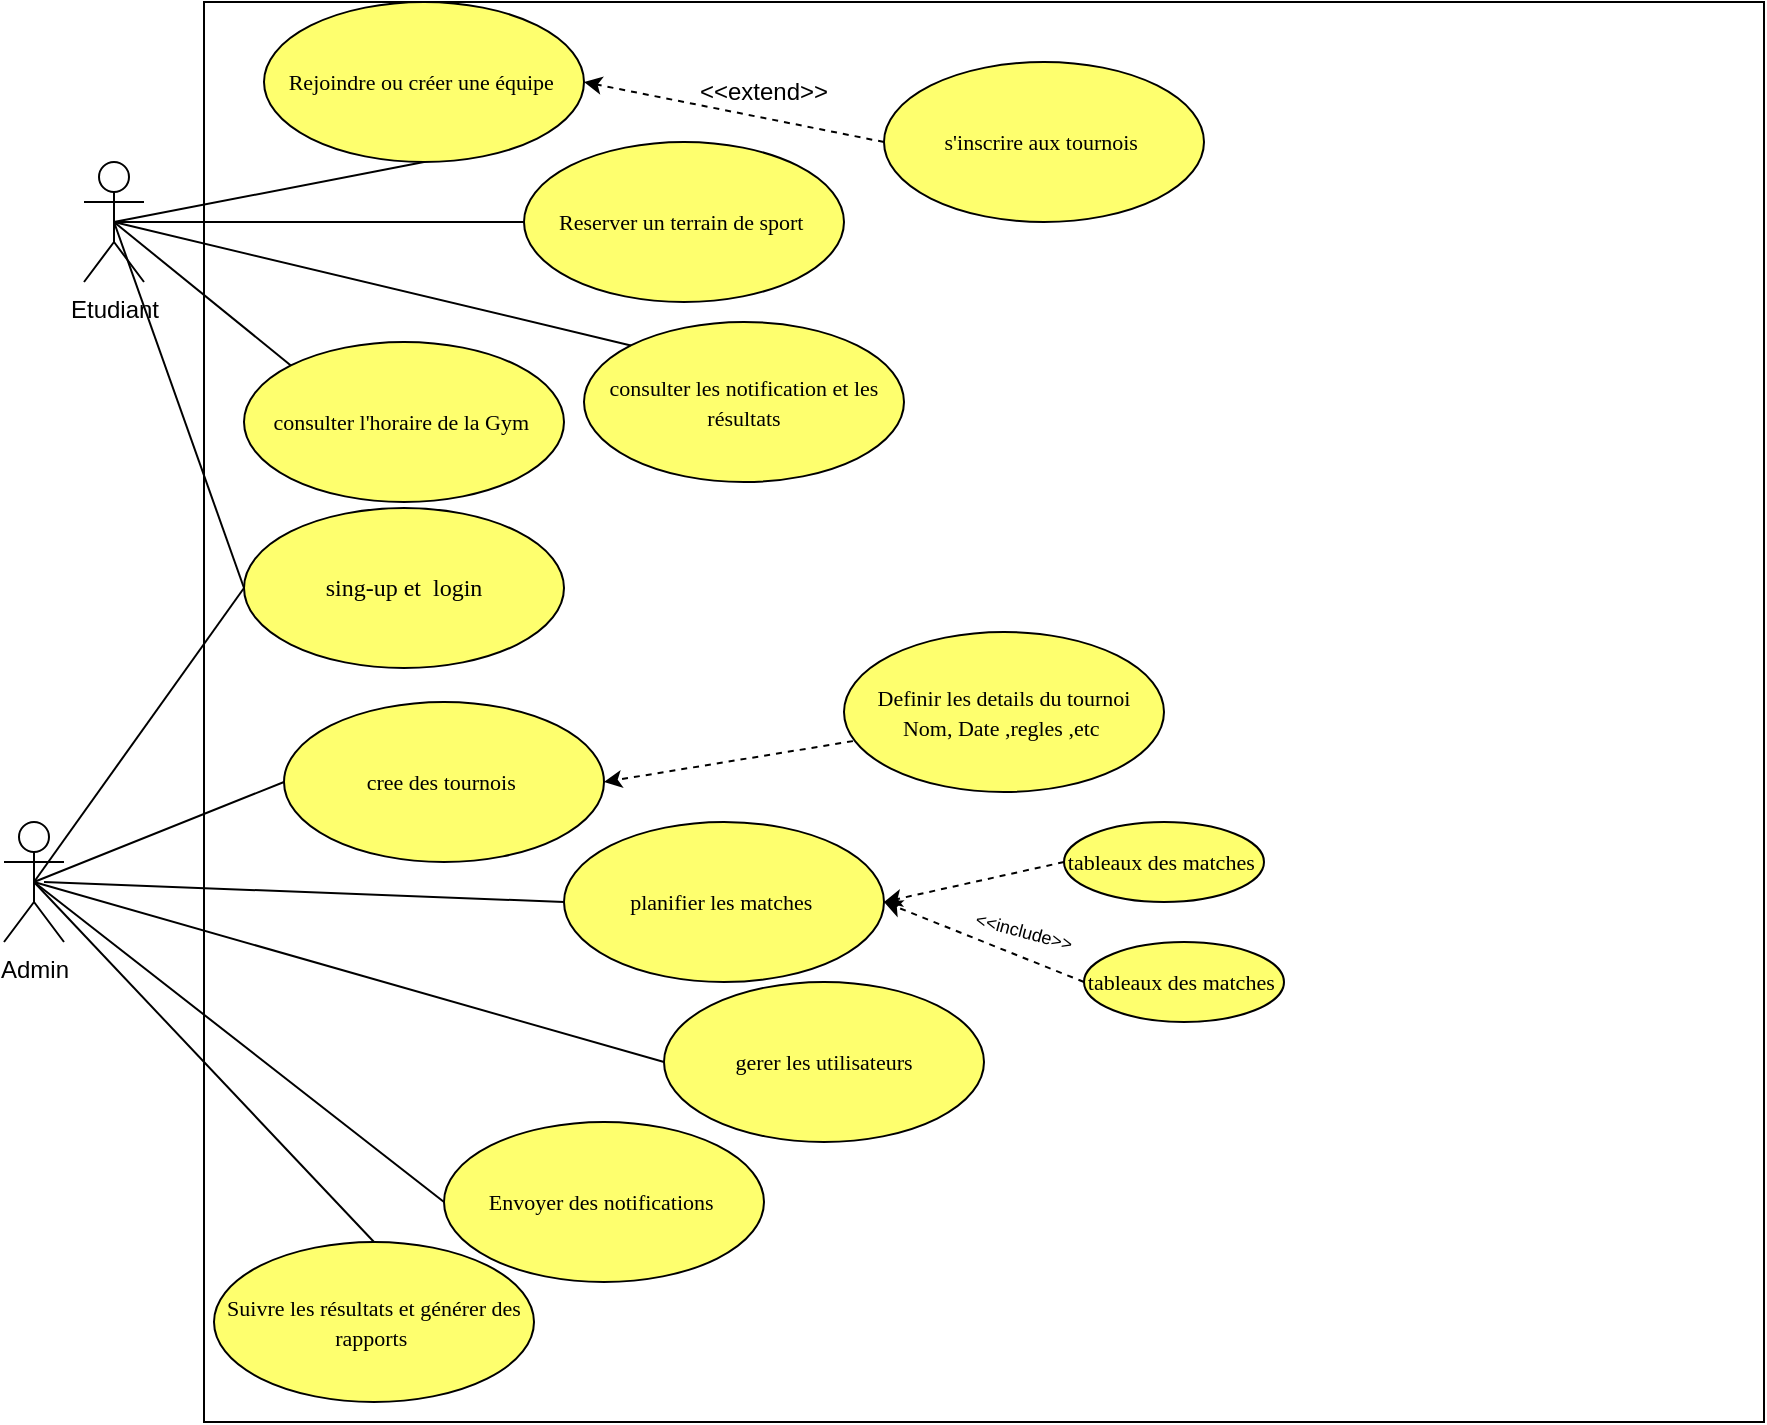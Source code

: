 <mxfile version="26.2.8">
  <diagram name="Page-1" id="tiOms8ojayN8P2vqhsEq">
    <mxGraphModel dx="166" dy="274" grid="1" gridSize="10" guides="1" tooltips="1" connect="1" arrows="1" fold="1" page="1" pageScale="1" pageWidth="850" pageHeight="1100" math="0" shadow="0">
      <root>
        <mxCell id="0" />
        <mxCell id="1" parent="0" />
        <mxCell id="LGXMGJKiU1Zz_yJa5Haz-1" value="Etudiant" style="shape=umlActor;verticalLabelPosition=bottom;verticalAlign=top;html=1;outlineConnect=0;" vertex="1" parent="1">
          <mxGeometry x="200" y="180" width="30" height="60" as="geometry" />
        </mxCell>
        <mxCell id="LGXMGJKiU1Zz_yJa5Haz-3" value="Admin" style="shape=umlActor;verticalLabelPosition=bottom;verticalAlign=top;html=1;outlineConnect=0;" vertex="1" parent="1">
          <mxGeometry x="160" y="510" width="30" height="60" as="geometry" />
        </mxCell>
        <mxCell id="LGXMGJKiU1Zz_yJa5Haz-6" value="" style="rounded=0;whiteSpace=wrap;html=1;fillColor=none;" vertex="1" parent="1">
          <mxGeometry x="260" y="100" width="780" height="710" as="geometry" />
        </mxCell>
        <mxCell id="LGXMGJKiU1Zz_yJa5Haz-7" value="&lt;font style=&quot;font-size: 11px;&quot; face=&quot;Georgia&quot;&gt;s&#39;inscrire aux tournois&amp;nbsp;&lt;/font&gt;" style="ellipse;whiteSpace=wrap;html=1;fillColor=#FEFF6E;" vertex="1" parent="1">
          <mxGeometry x="600" y="130" width="160" height="80" as="geometry" />
        </mxCell>
        <mxCell id="LGXMGJKiU1Zz_yJa5Haz-9" value="&lt;font style=&quot;font-size: 11px;&quot; face=&quot;Georgia&quot;&gt;Rejoindre ou créer une équipe&amp;nbsp;&lt;/font&gt;" style="ellipse;whiteSpace=wrap;html=1;fillColor=#FEFF6E;" vertex="1" parent="1">
          <mxGeometry x="290" y="100" width="160" height="80" as="geometry" />
        </mxCell>
        <mxCell id="LGXMGJKiU1Zz_yJa5Haz-10" value="&lt;font face=&quot;Georgia&quot;&gt;&lt;span style=&quot;font-size: 11px;&quot;&gt;Reserver un terrain de sport&amp;nbsp;&lt;/span&gt;&lt;/font&gt;" style="ellipse;whiteSpace=wrap;html=1;fillColor=#FEFF6E;" vertex="1" parent="1">
          <mxGeometry x="420" y="170" width="160" height="80" as="geometry" />
        </mxCell>
        <mxCell id="LGXMGJKiU1Zz_yJa5Haz-11" value="&lt;font face=&quot;Georgia&quot;&gt;sing-up et&amp;nbsp; login&lt;/font&gt;" style="ellipse;whiteSpace=wrap;html=1;fillColor=#FEFF6E;" vertex="1" parent="1">
          <mxGeometry x="280" y="353" width="160" height="80" as="geometry" />
        </mxCell>
        <mxCell id="LGXMGJKiU1Zz_yJa5Haz-12" value="&lt;font face=&quot;Georgia&quot;&gt;&lt;span style=&quot;font-size: 11px;&quot;&gt;consulter les notification et les résultats&lt;/span&gt;&lt;/font&gt;" style="ellipse;whiteSpace=wrap;html=1;fillColor=#FEFF6E;" vertex="1" parent="1">
          <mxGeometry x="450" y="260" width="160" height="80" as="geometry" />
        </mxCell>
        <mxCell id="LGXMGJKiU1Zz_yJa5Haz-14" value="&lt;font face=&quot;Georgia&quot;&gt;&lt;span style=&quot;font-size: 11px;&quot;&gt;consulter l&#39;horaire de la Gym&amp;nbsp;&lt;/span&gt;&lt;/font&gt;" style="ellipse;whiteSpace=wrap;html=1;fillColor=#FEFF6E;" vertex="1" parent="1">
          <mxGeometry x="280" y="270" width="160" height="80" as="geometry" />
        </mxCell>
        <mxCell id="LGXMGJKiU1Zz_yJa5Haz-16" value="&lt;font face=&quot;Georgia&quot;&gt;&lt;span style=&quot;font-size: 11px;&quot;&gt;cree des tournois&amp;nbsp;&lt;/span&gt;&lt;/font&gt;" style="ellipse;whiteSpace=wrap;html=1;fillColor=#FEFF6E;" vertex="1" parent="1">
          <mxGeometry x="300" y="450" width="160" height="80" as="geometry" />
        </mxCell>
        <mxCell id="LGXMGJKiU1Zz_yJa5Haz-17" value="&lt;font face=&quot;Georgia&quot;&gt;&lt;span style=&quot;font-size: 11px;&quot;&gt;planifier les matches&amp;nbsp;&lt;/span&gt;&lt;/font&gt;" style="ellipse;whiteSpace=wrap;html=1;fillColor=#FEFF6E;" vertex="1" parent="1">
          <mxGeometry x="440" y="510" width="160" height="80" as="geometry" />
        </mxCell>
        <mxCell id="LGXMGJKiU1Zz_yJa5Haz-18" value="&lt;font face=&quot;Georgia&quot;&gt;&lt;span style=&quot;font-size: 11px;&quot;&gt;gerer les utilisateurs&lt;/span&gt;&lt;/font&gt;" style="ellipse;whiteSpace=wrap;html=1;fillColor=#FEFF6E;" vertex="1" parent="1">
          <mxGeometry x="490" y="590" width="160" height="80" as="geometry" />
        </mxCell>
        <mxCell id="LGXMGJKiU1Zz_yJa5Haz-19" value="&lt;font face=&quot;Georgia&quot;&gt;&lt;span style=&quot;font-size: 11px;&quot;&gt;Envoyer des notifications&amp;nbsp;&lt;/span&gt;&lt;/font&gt;" style="ellipse;whiteSpace=wrap;html=1;fillColor=#FEFF6E;" vertex="1" parent="1">
          <mxGeometry x="380" y="660" width="160" height="80" as="geometry" />
        </mxCell>
        <mxCell id="LGXMGJKiU1Zz_yJa5Haz-20" value="&lt;font face=&quot;Georgia&quot;&gt;&lt;span style=&quot;font-size: 11px;&quot;&gt;Suivre les résultats et générer des rapports&amp;nbsp;&lt;/span&gt;&lt;/font&gt;" style="ellipse;whiteSpace=wrap;html=1;fillColor=#FEFF6E;" vertex="1" parent="1">
          <mxGeometry x="265" y="720" width="160" height="80" as="geometry" />
        </mxCell>
        <mxCell id="LGXMGJKiU1Zz_yJa5Haz-22" value="" style="endArrow=none;html=1;rounded=0;entryX=0.5;entryY=1;entryDx=0;entryDy=0;exitX=0.5;exitY=0.5;exitDx=0;exitDy=0;exitPerimeter=0;" edge="1" parent="1" source="LGXMGJKiU1Zz_yJa5Haz-1" target="LGXMGJKiU1Zz_yJa5Haz-9">
          <mxGeometry width="50" height="50" relative="1" as="geometry">
            <mxPoint x="200" y="320" as="sourcePoint" />
            <mxPoint x="250" y="270" as="targetPoint" />
          </mxGeometry>
        </mxCell>
        <mxCell id="LGXMGJKiU1Zz_yJa5Haz-23" value="" style="endArrow=none;html=1;rounded=0;entryX=0;entryY=0.5;entryDx=0;entryDy=0;exitX=0.5;exitY=0.5;exitDx=0;exitDy=0;exitPerimeter=0;" edge="1" parent="1" source="LGXMGJKiU1Zz_yJa5Haz-1" target="LGXMGJKiU1Zz_yJa5Haz-10">
          <mxGeometry width="50" height="50" relative="1" as="geometry">
            <mxPoint x="225" y="220" as="sourcePoint" />
            <mxPoint x="380" y="190" as="targetPoint" />
          </mxGeometry>
        </mxCell>
        <mxCell id="LGXMGJKiU1Zz_yJa5Haz-24" value="" style="endArrow=none;html=1;rounded=0;entryX=0;entryY=0;entryDx=0;entryDy=0;exitX=0.5;exitY=0.5;exitDx=0;exitDy=0;exitPerimeter=0;" edge="1" parent="1" source="LGXMGJKiU1Zz_yJa5Haz-1" target="LGXMGJKiU1Zz_yJa5Haz-12">
          <mxGeometry width="50" height="50" relative="1" as="geometry">
            <mxPoint x="225" y="220" as="sourcePoint" />
            <mxPoint x="430" y="220" as="targetPoint" />
          </mxGeometry>
        </mxCell>
        <mxCell id="LGXMGJKiU1Zz_yJa5Haz-25" value="" style="endArrow=none;html=1;rounded=0;entryX=0;entryY=0;entryDx=0;entryDy=0;exitX=0.5;exitY=0.5;exitDx=0;exitDy=0;exitPerimeter=0;" edge="1" parent="1" source="LGXMGJKiU1Zz_yJa5Haz-1" target="LGXMGJKiU1Zz_yJa5Haz-14">
          <mxGeometry width="50" height="50" relative="1" as="geometry">
            <mxPoint x="225" y="220" as="sourcePoint" />
            <mxPoint x="483" y="282" as="targetPoint" />
          </mxGeometry>
        </mxCell>
        <mxCell id="LGXMGJKiU1Zz_yJa5Haz-26" value="" style="endArrow=none;html=1;rounded=0;entryX=0;entryY=0.5;entryDx=0;entryDy=0;exitX=0.5;exitY=0.5;exitDx=0;exitDy=0;exitPerimeter=0;" edge="1" parent="1" source="LGXMGJKiU1Zz_yJa5Haz-1" target="LGXMGJKiU1Zz_yJa5Haz-11">
          <mxGeometry width="50" height="50" relative="1" as="geometry">
            <mxPoint x="225" y="220" as="sourcePoint" />
            <mxPoint x="313" y="292" as="targetPoint" />
          </mxGeometry>
        </mxCell>
        <mxCell id="LGXMGJKiU1Zz_yJa5Haz-28" value="" style="endArrow=none;html=1;rounded=0;exitX=0.5;exitY=0.5;exitDx=0;exitDy=0;exitPerimeter=0;entryX=0;entryY=0.5;entryDx=0;entryDy=0;" edge="1" parent="1" source="LGXMGJKiU1Zz_yJa5Haz-3" target="LGXMGJKiU1Zz_yJa5Haz-11">
          <mxGeometry width="50" height="50" relative="1" as="geometry">
            <mxPoint x="192" y="514" as="sourcePoint" />
            <mxPoint x="280" y="586" as="targetPoint" />
          </mxGeometry>
        </mxCell>
        <mxCell id="LGXMGJKiU1Zz_yJa5Haz-29" value="" style="endArrow=none;html=1;rounded=0;exitX=0.5;exitY=0.5;exitDx=0;exitDy=0;exitPerimeter=0;entryX=0;entryY=0.5;entryDx=0;entryDy=0;" edge="1" parent="1" source="LGXMGJKiU1Zz_yJa5Haz-3" target="LGXMGJKiU1Zz_yJa5Haz-16">
          <mxGeometry width="50" height="50" relative="1" as="geometry">
            <mxPoint x="185" y="550" as="sourcePoint" />
            <mxPoint x="290" y="403" as="targetPoint" />
          </mxGeometry>
        </mxCell>
        <mxCell id="LGXMGJKiU1Zz_yJa5Haz-30" value="" style="endArrow=none;html=1;rounded=0;entryX=0;entryY=0.5;entryDx=0;entryDy=0;" edge="1" parent="1" target="LGXMGJKiU1Zz_yJa5Haz-17">
          <mxGeometry width="50" height="50" relative="1" as="geometry">
            <mxPoint x="180" y="540" as="sourcePoint" />
            <mxPoint x="310" y="500" as="targetPoint" />
          </mxGeometry>
        </mxCell>
        <mxCell id="LGXMGJKiU1Zz_yJa5Haz-31" value="" style="endArrow=none;html=1;rounded=0;entryX=0;entryY=0.5;entryDx=0;entryDy=0;exitX=0.5;exitY=0.5;exitDx=0;exitDy=0;exitPerimeter=0;" edge="1" parent="1" source="LGXMGJKiU1Zz_yJa5Haz-3" target="LGXMGJKiU1Zz_yJa5Haz-18">
          <mxGeometry width="50" height="50" relative="1" as="geometry">
            <mxPoint x="190" y="550" as="sourcePoint" />
            <mxPoint x="450" y="560" as="targetPoint" />
          </mxGeometry>
        </mxCell>
        <mxCell id="LGXMGJKiU1Zz_yJa5Haz-32" value="" style="endArrow=none;html=1;rounded=0;entryX=0;entryY=0.5;entryDx=0;entryDy=0;exitX=0.5;exitY=0.5;exitDx=0;exitDy=0;exitPerimeter=0;" edge="1" parent="1" source="LGXMGJKiU1Zz_yJa5Haz-3" target="LGXMGJKiU1Zz_yJa5Haz-19">
          <mxGeometry width="50" height="50" relative="1" as="geometry">
            <mxPoint x="185" y="550" as="sourcePoint" />
            <mxPoint x="500" y="640" as="targetPoint" />
          </mxGeometry>
        </mxCell>
        <mxCell id="LGXMGJKiU1Zz_yJa5Haz-33" value="" style="endArrow=none;html=1;rounded=0;entryX=0.5;entryY=0;entryDx=0;entryDy=0;exitX=0.5;exitY=0.5;exitDx=0;exitDy=0;exitPerimeter=0;" edge="1" parent="1" source="LGXMGJKiU1Zz_yJa5Haz-3" target="LGXMGJKiU1Zz_yJa5Haz-20">
          <mxGeometry width="50" height="50" relative="1" as="geometry">
            <mxPoint x="185" y="550" as="sourcePoint" />
            <mxPoint x="390" y="710" as="targetPoint" />
          </mxGeometry>
        </mxCell>
        <mxCell id="LGXMGJKiU1Zz_yJa5Haz-34" value="" style="endArrow=classic;html=1;rounded=0;entryX=1;entryY=0.5;entryDx=0;entryDy=0;exitX=0;exitY=0.5;exitDx=0;exitDy=0;dashed=1;" edge="1" parent="1" source="LGXMGJKiU1Zz_yJa5Haz-7" target="LGXMGJKiU1Zz_yJa5Haz-9">
          <mxGeometry width="50" height="50" relative="1" as="geometry">
            <mxPoint x="530" y="400" as="sourcePoint" />
            <mxPoint x="580" y="350" as="targetPoint" />
          </mxGeometry>
        </mxCell>
        <mxCell id="LGXMGJKiU1Zz_yJa5Haz-35" value="&amp;lt;&amp;lt;extend&amp;gt;&amp;gt;" style="text;html=1;align=center;verticalAlign=middle;whiteSpace=wrap;rounded=0;" vertex="1" parent="1">
          <mxGeometry x="510" y="130" width="60" height="30" as="geometry" />
        </mxCell>
        <mxCell id="LGXMGJKiU1Zz_yJa5Haz-36" value="&lt;font style=&quot;font-size: 11px;&quot; face=&quot;Georgia&quot;&gt;Definir les details du tournoi&lt;/font&gt;&lt;div&gt;&lt;font style=&quot;font-size: 11px;&quot; face=&quot;Georgia&quot;&gt;Nom, Date ,regles ,etc&amp;nbsp;&lt;/font&gt;&lt;/div&gt;" style="ellipse;whiteSpace=wrap;html=1;fillColor=#FEFF6E;" vertex="1" parent="1">
          <mxGeometry x="580" y="415" width="160" height="80" as="geometry" />
        </mxCell>
        <mxCell id="LGXMGJKiU1Zz_yJa5Haz-37" value="&amp;lt;&amp;lt;include&amp;gt;&amp;gt;" style="text;html=1;align=center;verticalAlign=middle;whiteSpace=wrap;rounded=0;rotation=15;fontSize=9;" vertex="1" parent="1">
          <mxGeometry x="650" y="550" width="40" height="30" as="geometry" />
        </mxCell>
        <mxCell id="LGXMGJKiU1Zz_yJa5Haz-39" value="" style="endArrow=classic;startArrow=none;html=1;rounded=0;exitX=0.028;exitY=0.682;exitDx=0;exitDy=0;exitPerimeter=0;entryX=1;entryY=0.5;entryDx=0;entryDy=0;dashed=1;startFill=0;endFill=1;" edge="1" parent="1" source="LGXMGJKiU1Zz_yJa5Haz-36" target="LGXMGJKiU1Zz_yJa5Haz-16">
          <mxGeometry width="50" height="50" relative="1" as="geometry">
            <mxPoint x="490" y="350" as="sourcePoint" />
            <mxPoint x="540" y="300" as="targetPoint" />
          </mxGeometry>
        </mxCell>
        <mxCell id="LGXMGJKiU1Zz_yJa5Haz-41" value="&lt;font face=&quot;Georgia&quot;&gt;&lt;span style=&quot;font-size: 11px;&quot;&gt;tableaux des matches&amp;nbsp;&lt;/span&gt;&lt;/font&gt;" style="ellipse;whiteSpace=wrap;html=1;fillColor=#FEFF6E;" vertex="1" parent="1">
          <mxGeometry x="690" y="510" width="100" height="40" as="geometry" />
        </mxCell>
        <mxCell id="LGXMGJKiU1Zz_yJa5Haz-42" value="&lt;font face=&quot;Georgia&quot;&gt;&lt;span style=&quot;font-size: 11px;&quot;&gt;tableaux des matches&amp;nbsp;&lt;/span&gt;&lt;/font&gt;" style="ellipse;whiteSpace=wrap;html=1;fillColor=#FEFF6E;" vertex="1" parent="1">
          <mxGeometry x="700" y="570" width="100" height="40" as="geometry" />
        </mxCell>
        <mxCell id="LGXMGJKiU1Zz_yJa5Haz-43" value="" style="endArrow=classic;startArrow=none;html=1;rounded=0;exitX=0;exitY=0.5;exitDx=0;exitDy=0;entryX=1;entryY=0.5;entryDx=0;entryDy=0;dashed=1;startFill=0;endFill=1;" edge="1" parent="1" source="LGXMGJKiU1Zz_yJa5Haz-41" target="LGXMGJKiU1Zz_yJa5Haz-17">
          <mxGeometry width="50" height="50" relative="1" as="geometry">
            <mxPoint x="594" y="480" as="sourcePoint" />
            <mxPoint x="470" y="500" as="targetPoint" />
          </mxGeometry>
        </mxCell>
        <mxCell id="LGXMGJKiU1Zz_yJa5Haz-44" value="" style="endArrow=classic;startArrow=none;html=1;rounded=0;exitX=0;exitY=0.5;exitDx=0;exitDy=0;entryX=1;entryY=0.5;entryDx=0;entryDy=0;dashed=1;startFill=0;endFill=1;" edge="1" parent="1" source="LGXMGJKiU1Zz_yJa5Haz-42" target="LGXMGJKiU1Zz_yJa5Haz-17">
          <mxGeometry width="50" height="50" relative="1" as="geometry">
            <mxPoint x="700" y="540" as="sourcePoint" />
            <mxPoint x="610" y="560" as="targetPoint" />
          </mxGeometry>
        </mxCell>
      </root>
    </mxGraphModel>
  </diagram>
</mxfile>
